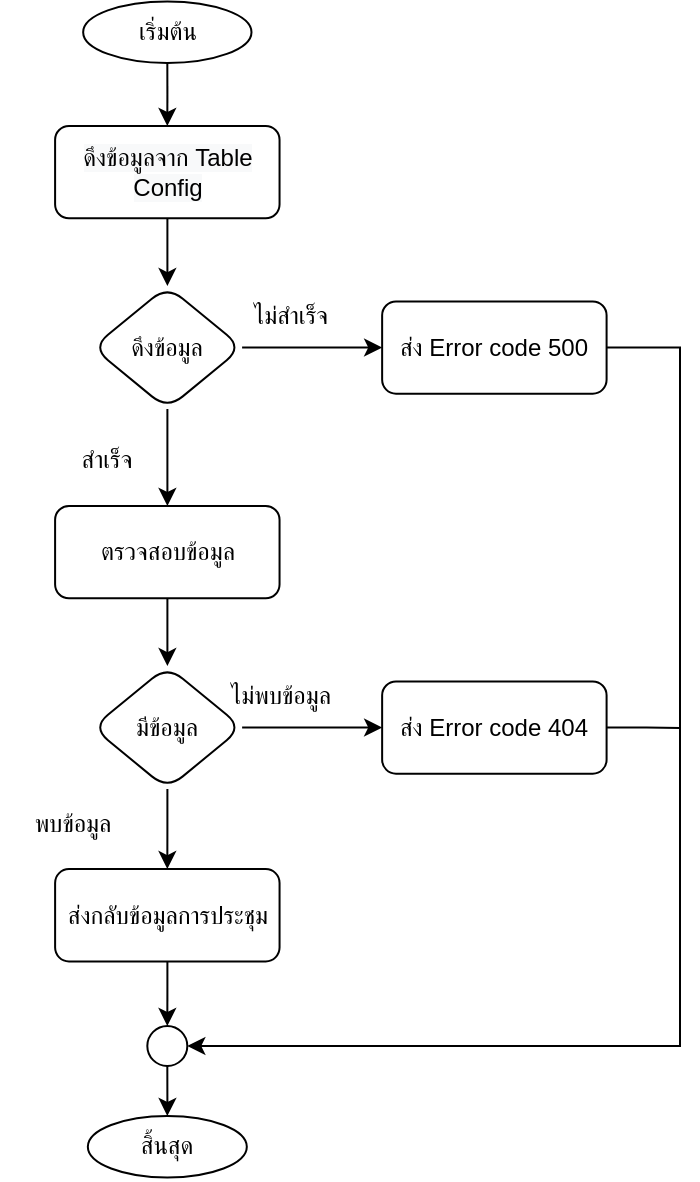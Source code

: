 <mxfile version="20.2.8" type="github">
  <diagram id="C5RBs43oDa-KdzZeNtuy" name="Page-1">
    <mxGraphModel dx="1019" dy="500" grid="1" gridSize="10" guides="1" tooltips="1" connect="1" arrows="1" fold="1" page="1" pageScale="1" pageWidth="827" pageHeight="1169" math="0" shadow="0">
      <root>
        <mxCell id="WIyWlLk6GJQsqaUBKTNV-0" />
        <mxCell id="WIyWlLk6GJQsqaUBKTNV-1" parent="WIyWlLk6GJQsqaUBKTNV-0" />
        <mxCell id="Ni7bxn2DUjmmPI4IMF6q-0" value="เริ่มต้น" style="ellipse;whiteSpace=wrap;html=1;rounded=1;glass=0;strokeWidth=1;shadow=0;" parent="WIyWlLk6GJQsqaUBKTNV-1" vertex="1">
          <mxGeometry x="351.578" y="27.692" width="84.17" height="30.769" as="geometry" />
        </mxCell>
        <mxCell id="Ni7bxn2DUjmmPI4IMF6q-4" value="สิ้นสุด" style="ellipse;whiteSpace=wrap;html=1;rounded=1;glass=0;strokeWidth=1;shadow=0;" parent="WIyWlLk6GJQsqaUBKTNV-1" vertex="1">
          <mxGeometry x="353.916" y="585" width="79.494" height="30.769" as="geometry" />
        </mxCell>
        <mxCell id="Ni7bxn2DUjmmPI4IMF6q-17" value="&lt;meta charset=&quot;utf-8&quot;&gt;&lt;span style=&quot;color: rgb(0, 0, 0); font-family: Helvetica; font-size: 12px; font-style: normal; font-variant-ligatures: normal; font-variant-caps: normal; font-weight: 400; letter-spacing: normal; orphans: 2; text-align: center; text-indent: 0px; text-transform: none; widows: 2; word-spacing: 0px; -webkit-text-stroke-width: 0px; background-color: rgb(248, 249, 250); text-decoration-thickness: initial; text-decoration-style: initial; text-decoration-color: initial; float: none; display: inline !important;&quot;&gt;ดึงข้อมูลจาก Table&lt;/span&gt;&lt;br style=&quot;color: rgb(0, 0, 0); font-family: Helvetica; font-size: 12px; font-style: normal; font-variant-ligatures: normal; font-variant-caps: normal; font-weight: 400; letter-spacing: normal; orphans: 2; text-align: center; text-indent: 0px; text-transform: none; widows: 2; word-spacing: 0px; -webkit-text-stroke-width: 0px; background-color: rgb(248, 249, 250); text-decoration-thickness: initial; text-decoration-style: initial; text-decoration-color: initial;&quot;&gt;&lt;span style=&quot;color: rgb(0, 0, 0); font-family: Helvetica; font-size: 12px; font-style: normal; font-variant-ligatures: normal; font-variant-caps: normal; font-weight: 400; letter-spacing: normal; orphans: 2; text-align: center; text-indent: 0px; text-transform: none; widows: 2; word-spacing: 0px; -webkit-text-stroke-width: 0px; background-color: rgb(248, 249, 250); text-decoration-thickness: initial; text-decoration-style: initial; text-decoration-color: initial; float: none; display: inline !important;&quot;&gt;Config&lt;/span&gt;" style="rounded=1;whiteSpace=wrap;html=1;" parent="WIyWlLk6GJQsqaUBKTNV-1" vertex="1">
          <mxGeometry x="337.55" y="90" width="112.227" height="46.154" as="geometry" />
        </mxCell>
        <mxCell id="s2NbmrhvSSgWTOLfbfG7-0" style="edgeStyle=orthogonalEdgeStyle;rounded=0;orthogonalLoop=1;jettySize=auto;html=1;entryX=0.5;entryY=0;entryDx=0;entryDy=0;" parent="WIyWlLk6GJQsqaUBKTNV-1" source="Ni7bxn2DUjmmPI4IMF6q-0" target="Ni7bxn2DUjmmPI4IMF6q-17" edge="1">
          <mxGeometry relative="1" as="geometry">
            <mxPoint x="100" y="110" as="targetPoint" />
          </mxGeometry>
        </mxCell>
        <mxCell id="Ni7bxn2DUjmmPI4IMF6q-22" value="ส่ง Error code 500" style="whiteSpace=wrap;html=1;rounded=1;" parent="WIyWlLk6GJQsqaUBKTNV-1" vertex="1">
          <mxGeometry x="501.072" y="177.692" width="112.227" height="46.154" as="geometry" />
        </mxCell>
        <mxCell id="Ni7bxn2DUjmmPI4IMF6q-24" value="ตรวจสอบข้อมูล" style="whiteSpace=wrap;html=1;rounded=1;" parent="WIyWlLk6GJQsqaUBKTNV-1" vertex="1">
          <mxGeometry x="337.55" y="279.999" width="112.227" height="46.154" as="geometry" />
        </mxCell>
        <mxCell id="Ni7bxn2DUjmmPI4IMF6q-35" style="edgeStyle=orthogonalEdgeStyle;rounded=0;orthogonalLoop=1;jettySize=auto;html=1;entryX=0;entryY=0.5;entryDx=0;entryDy=0;endArrow=classic;endFill=1;" parent="WIyWlLk6GJQsqaUBKTNV-1" source="Ni7bxn2DUjmmPI4IMF6q-33" target="Ni7bxn2DUjmmPI4IMF6q-22" edge="1">
          <mxGeometry relative="1" as="geometry" />
        </mxCell>
        <mxCell id="Ni7bxn2DUjmmPI4IMF6q-37" value="" style="edgeStyle=orthogonalEdgeStyle;rounded=0;orthogonalLoop=1;jettySize=auto;html=1;endArrow=classic;endFill=1;" parent="WIyWlLk6GJQsqaUBKTNV-1" source="Ni7bxn2DUjmmPI4IMF6q-33" target="Ni7bxn2DUjmmPI4IMF6q-24" edge="1">
          <mxGeometry relative="1" as="geometry" />
        </mxCell>
        <mxCell id="Ni7bxn2DUjmmPI4IMF6q-33" value="ดึงข้อมูล" style="rhombus;whiteSpace=wrap;html=1;rounded=1;" parent="WIyWlLk6GJQsqaUBKTNV-1" vertex="1">
          <mxGeometry x="356.255" y="170" width="74.818" height="61.538" as="geometry" />
        </mxCell>
        <mxCell id="Ni7bxn2DUjmmPI4IMF6q-34" value="" style="edgeStyle=orthogonalEdgeStyle;rounded=0;orthogonalLoop=1;jettySize=auto;html=1;endArrow=classic;endFill=1;" parent="WIyWlLk6GJQsqaUBKTNV-1" source="Ni7bxn2DUjmmPI4IMF6q-17" target="Ni7bxn2DUjmmPI4IMF6q-33" edge="1">
          <mxGeometry relative="1" as="geometry" />
        </mxCell>
        <mxCell id="Ni7bxn2DUjmmPI4IMF6q-36" value="ไม่สำเร็จ" style="text;html=1;align=center;verticalAlign=middle;resizable=0;points=[];autosize=1;strokeColor=none;fillColor=none;" parent="WIyWlLk6GJQsqaUBKTNV-1" vertex="1">
          <mxGeometry x="420.003" y="170.004" width="70" height="30" as="geometry" />
        </mxCell>
        <mxCell id="Ni7bxn2DUjmmPI4IMF6q-38" value="สำเร็จ" style="text;html=1;align=center;verticalAlign=middle;resizable=0;points=[];autosize=1;strokeColor=none;fillColor=none;" parent="WIyWlLk6GJQsqaUBKTNV-1" vertex="1">
          <mxGeometry x="337.546" y="241.543" width="50" height="30" as="geometry" />
        </mxCell>
        <mxCell id="2AexVc2_wHL_QSk-LcCZ-0" style="edgeStyle=orthogonalEdgeStyle;rounded=0;orthogonalLoop=1;jettySize=auto;html=1;entryX=0;entryY=0.5;entryDx=0;entryDy=0;endArrow=classic;endFill=1;" edge="1" parent="WIyWlLk6GJQsqaUBKTNV-1" source="Ni7bxn2DUjmmPI4IMF6q-43" target="Ni7bxn2DUjmmPI4IMF6q-46">
          <mxGeometry relative="1" as="geometry" />
        </mxCell>
        <mxCell id="Ni7bxn2DUjmmPI4IMF6q-43" value="มีข้อมูล" style="rhombus;whiteSpace=wrap;html=1;rounded=1;" parent="WIyWlLk6GJQsqaUBKTNV-1" vertex="1">
          <mxGeometry x="356.259" y="359.997" width="74.818" height="61.538" as="geometry" />
        </mxCell>
        <mxCell id="Ni7bxn2DUjmmPI4IMF6q-44" value="" style="edgeStyle=orthogonalEdgeStyle;rounded=0;orthogonalLoop=1;jettySize=auto;html=1;endArrow=classic;endFill=1;" parent="WIyWlLk6GJQsqaUBKTNV-1" source="Ni7bxn2DUjmmPI4IMF6q-24" target="Ni7bxn2DUjmmPI4IMF6q-43" edge="1">
          <mxGeometry relative="1" as="geometry" />
        </mxCell>
        <mxCell id="2AexVc2_wHL_QSk-LcCZ-1" style="edgeStyle=orthogonalEdgeStyle;rounded=0;orthogonalLoop=1;jettySize=auto;html=1;endArrow=none;endFill=0;" edge="1" parent="WIyWlLk6GJQsqaUBKTNV-1" source="Ni7bxn2DUjmmPI4IMF6q-46">
          <mxGeometry relative="1" as="geometry">
            <mxPoint x="650" y="391" as="targetPoint" />
          </mxGeometry>
        </mxCell>
        <mxCell id="Ni7bxn2DUjmmPI4IMF6q-46" value="ส่ง Error code 404" style="whiteSpace=wrap;html=1;rounded=1;" parent="WIyWlLk6GJQsqaUBKTNV-1" vertex="1">
          <mxGeometry x="501.072" y="367.689" width="112.227" height="46.154" as="geometry" />
        </mxCell>
        <mxCell id="Ni7bxn2DUjmmPI4IMF6q-49" value="ไม่พบข้อมูล" style="text;html=1;align=center;verticalAlign=middle;resizable=0;points=[];autosize=1;strokeColor=none;fillColor=none;" parent="WIyWlLk6GJQsqaUBKTNV-1" vertex="1">
          <mxGeometry x="410.003" y="359.996" width="80" height="30" as="geometry" />
        </mxCell>
        <mxCell id="Ni7bxn2DUjmmPI4IMF6q-52" value="พบข้อมูล" style="text;html=1;align=center;verticalAlign=middle;resizable=0;points=[];autosize=1;strokeColor=none;fillColor=none;" parent="WIyWlLk6GJQsqaUBKTNV-1" vertex="1">
          <mxGeometry x="310.54" y="423.846" width="70" height="30" as="geometry" />
        </mxCell>
        <mxCell id="Ni7bxn2DUjmmPI4IMF6q-53" value="ส่งกลับข้อมูลการประชุม" style="whiteSpace=wrap;html=1;rounded=1;" parent="WIyWlLk6GJQsqaUBKTNV-1" vertex="1">
          <mxGeometry x="337.553" y="461.539" width="112.227" height="46.154" as="geometry" />
        </mxCell>
        <mxCell id="Ni7bxn2DUjmmPI4IMF6q-51" value="" style="edgeStyle=orthogonalEdgeStyle;rounded=0;orthogonalLoop=1;jettySize=auto;html=1;endArrow=classic;endFill=1;entryX=0.5;entryY=0;entryDx=0;entryDy=0;" parent="WIyWlLk6GJQsqaUBKTNV-1" source="Ni7bxn2DUjmmPI4IMF6q-43" target="Ni7bxn2DUjmmPI4IMF6q-53" edge="1">
          <mxGeometry relative="1" as="geometry">
            <mxPoint x="101.314" y="512.308" as="targetPoint" />
          </mxGeometry>
        </mxCell>
        <mxCell id="Ni7bxn2DUjmmPI4IMF6q-58" value="" style="edgeStyle=orthogonalEdgeStyle;rounded=0;orthogonalLoop=1;jettySize=auto;html=1;endArrow=classic;endFill=1;" parent="WIyWlLk6GJQsqaUBKTNV-1" source="Ni7bxn2DUjmmPI4IMF6q-56" target="Ni7bxn2DUjmmPI4IMF6q-4" edge="1">
          <mxGeometry relative="1" as="geometry" />
        </mxCell>
        <mxCell id="Ni7bxn2DUjmmPI4IMF6q-56" value="" style="ellipse;whiteSpace=wrap;html=1;aspect=fixed;" parent="WIyWlLk6GJQsqaUBKTNV-1" vertex="1">
          <mxGeometry x="383.66" y="540" width="20" height="20" as="geometry" />
        </mxCell>
        <mxCell id="Ni7bxn2DUjmmPI4IMF6q-27" style="edgeStyle=orthogonalEdgeStyle;rounded=0;orthogonalLoop=1;jettySize=auto;html=1;endArrow=classic;endFill=1;" parent="WIyWlLk6GJQsqaUBKTNV-1" source="Ni7bxn2DUjmmPI4IMF6q-22" target="Ni7bxn2DUjmmPI4IMF6q-56" edge="1">
          <mxGeometry relative="1" as="geometry">
            <mxPoint x="350" y="910" as="targetPoint" />
            <Array as="points">
              <mxPoint x="650" y="201" />
              <mxPoint x="650" y="550" />
            </Array>
          </mxGeometry>
        </mxCell>
        <mxCell id="Ni7bxn2DUjmmPI4IMF6q-57" style="edgeStyle=orthogonalEdgeStyle;rounded=0;orthogonalLoop=1;jettySize=auto;html=1;entryX=0.5;entryY=0;entryDx=0;entryDy=0;endArrow=classic;endFill=1;" parent="WIyWlLk6GJQsqaUBKTNV-1" source="Ni7bxn2DUjmmPI4IMF6q-53" target="Ni7bxn2DUjmmPI4IMF6q-56" edge="1">
          <mxGeometry relative="1" as="geometry" />
        </mxCell>
      </root>
    </mxGraphModel>
  </diagram>
</mxfile>
